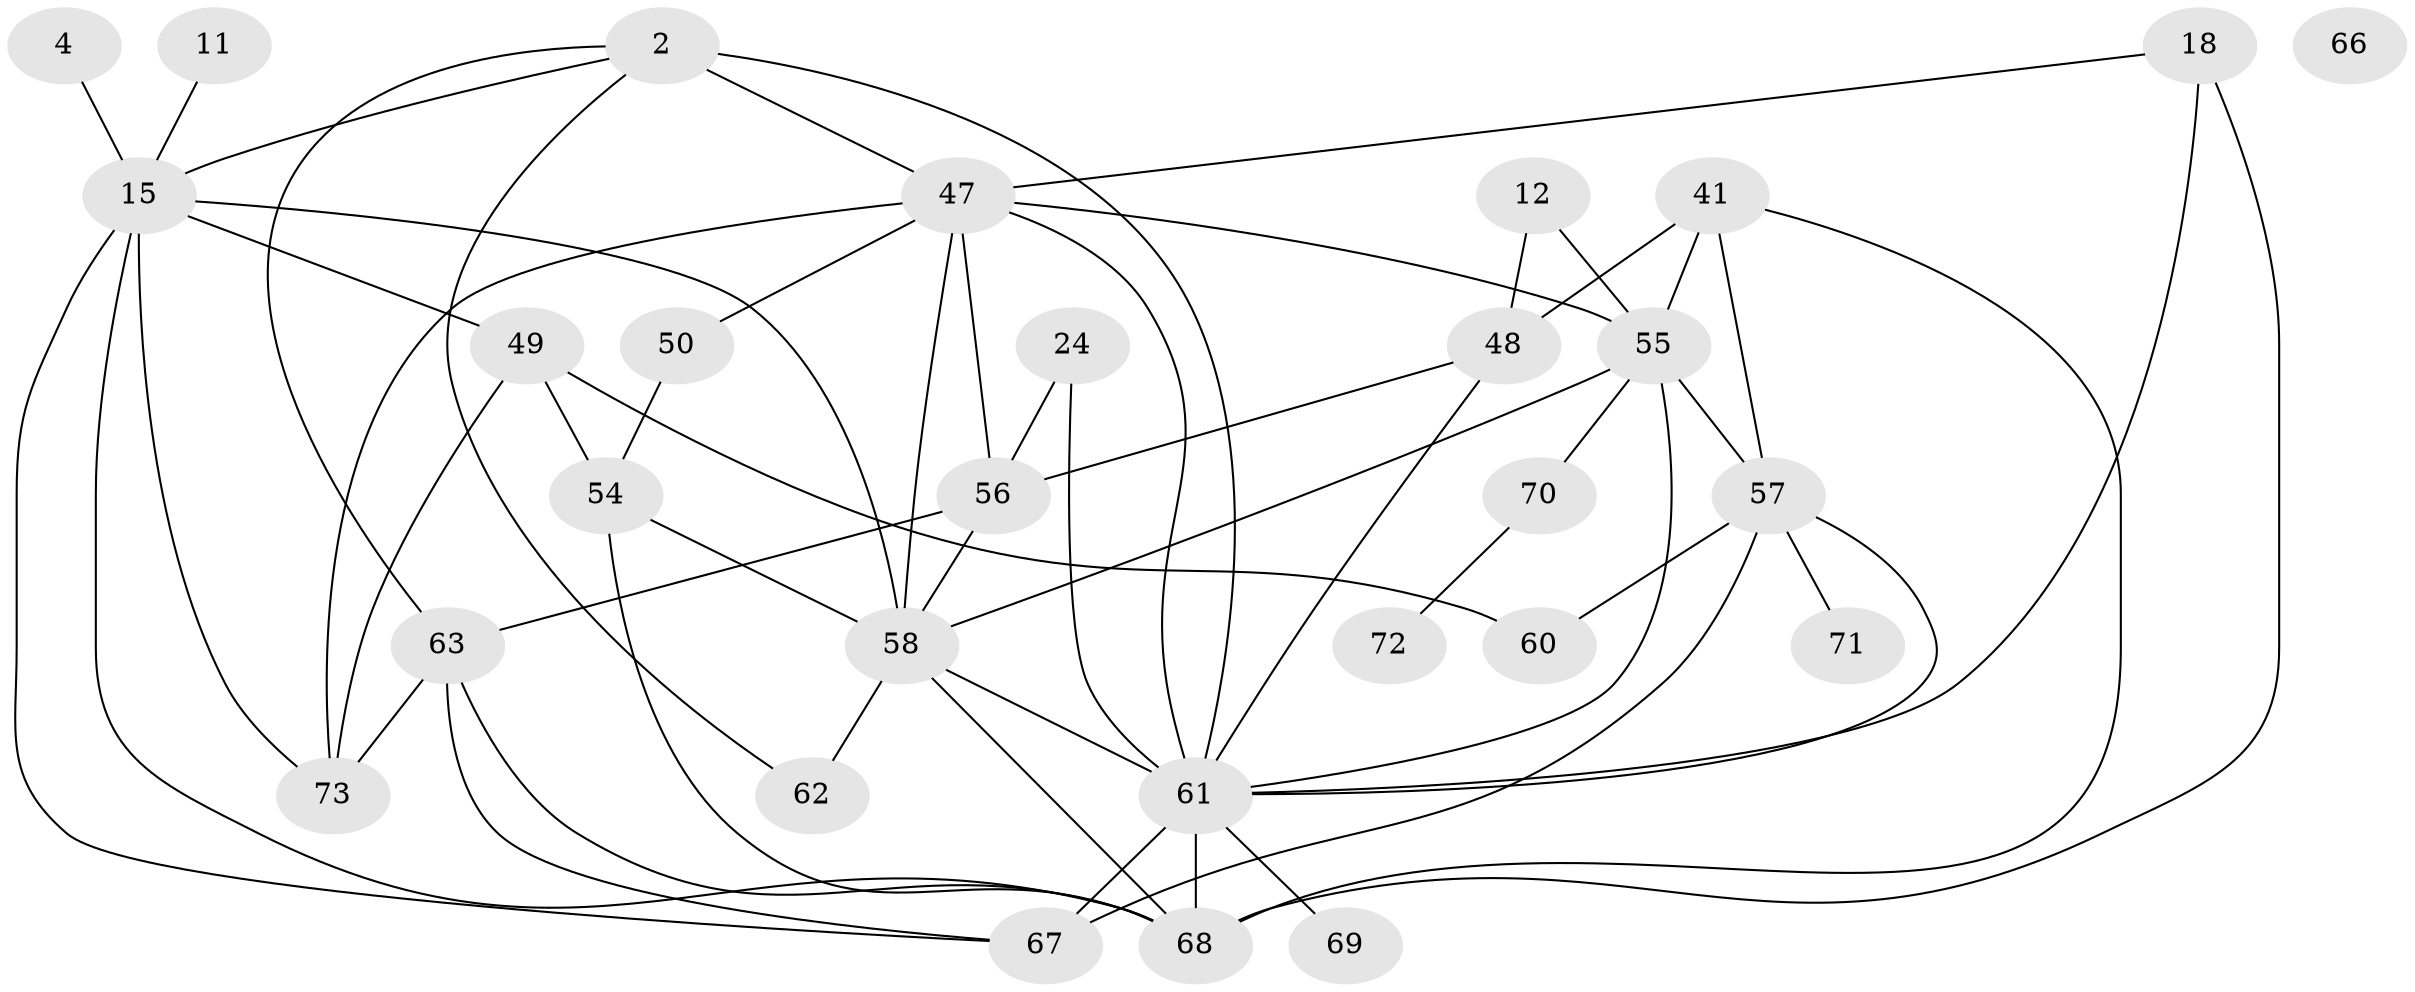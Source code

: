 // original degree distribution, {3: 0.2191780821917808, 6: 0.0410958904109589, 4: 0.1917808219178082, 1: 0.1095890410958904, 5: 0.1780821917808219, 2: 0.2054794520547945, 7: 0.0410958904109589, 0: 0.0136986301369863}
// Generated by graph-tools (version 1.1) at 2025/43/03/04/25 21:43:37]
// undirected, 29 vertices, 57 edges
graph export_dot {
graph [start="1"]
  node [color=gray90,style=filled];
  2;
  4;
  11;
  12;
  15 [super="+10+9"];
  18;
  24;
  41 [super="+7+35"];
  47 [super="+44"];
  48 [super="+40+8"];
  49 [super="+37"];
  50;
  54 [super="+36"];
  55 [super="+38+31"];
  56 [super="+16"];
  57 [super="+52"];
  58 [super="+23+39"];
  60 [super="+59"];
  61 [super="+43+22+45+42"];
  62;
  63 [super="+19+33"];
  66;
  67 [super="+64"];
  68 [super="+27+65"];
  69;
  70 [super="+53"];
  71;
  72;
  73;
  2 -- 47 [weight=2];
  2 -- 62;
  2 -- 15;
  2 -- 63;
  2 -- 61;
  4 -- 15;
  11 -- 15;
  12 -- 55;
  12 -- 48;
  15 -- 67 [weight=2];
  15 -- 73;
  15 -- 49;
  15 -- 58 [weight=2];
  15 -- 68;
  18 -- 47 [weight=2];
  18 -- 68 [weight=2];
  18 -- 61;
  24 -- 56;
  24 -- 61;
  41 -- 57 [weight=2];
  41 -- 68 [weight=3];
  41 -- 48 [weight=2];
  41 -- 55 [weight=3];
  47 -- 58;
  47 -- 50;
  47 -- 56 [weight=3];
  47 -- 73;
  47 -- 55;
  47 -- 61;
  48 -- 56;
  48 -- 61;
  49 -- 73 [weight=2];
  49 -- 60;
  49 -- 54;
  50 -- 54;
  54 -- 68 [weight=2];
  54 -- 58 [weight=2];
  55 -- 70;
  55 -- 58 [weight=2];
  55 -- 57;
  55 -- 61;
  56 -- 58 [weight=2];
  56 -- 63;
  57 -- 60;
  57 -- 61;
  57 -- 67 [weight=2];
  57 -- 71;
  58 -- 62;
  58 -- 68;
  58 -- 61;
  61 -- 69;
  61 -- 67 [weight=3];
  61 -- 68 [weight=2];
  63 -- 67;
  63 -- 73;
  63 -- 68;
  70 -- 72;
}
